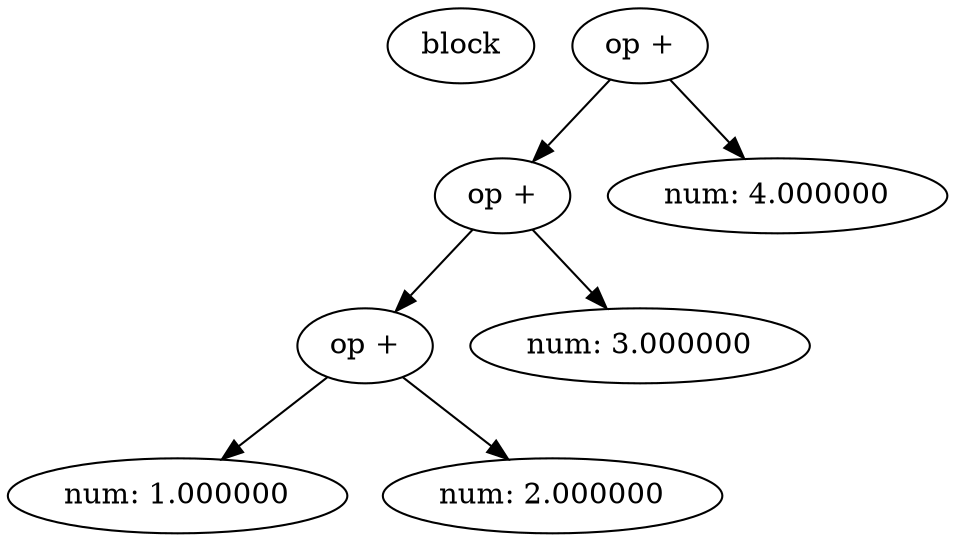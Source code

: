 digraph G {
0[label="block"];
1[label="num: 1.000000"];
2[label="op +"];
3[label="num: 2.000000"];
4[label="op +"];
5[label="num: 3.000000"];
6[label="op +"];
7[label="num: 4.000000"];
2->1 ;
2->3 ;
4->2 ;
4->5 ;
6->4 ;
6->7 ;
}
